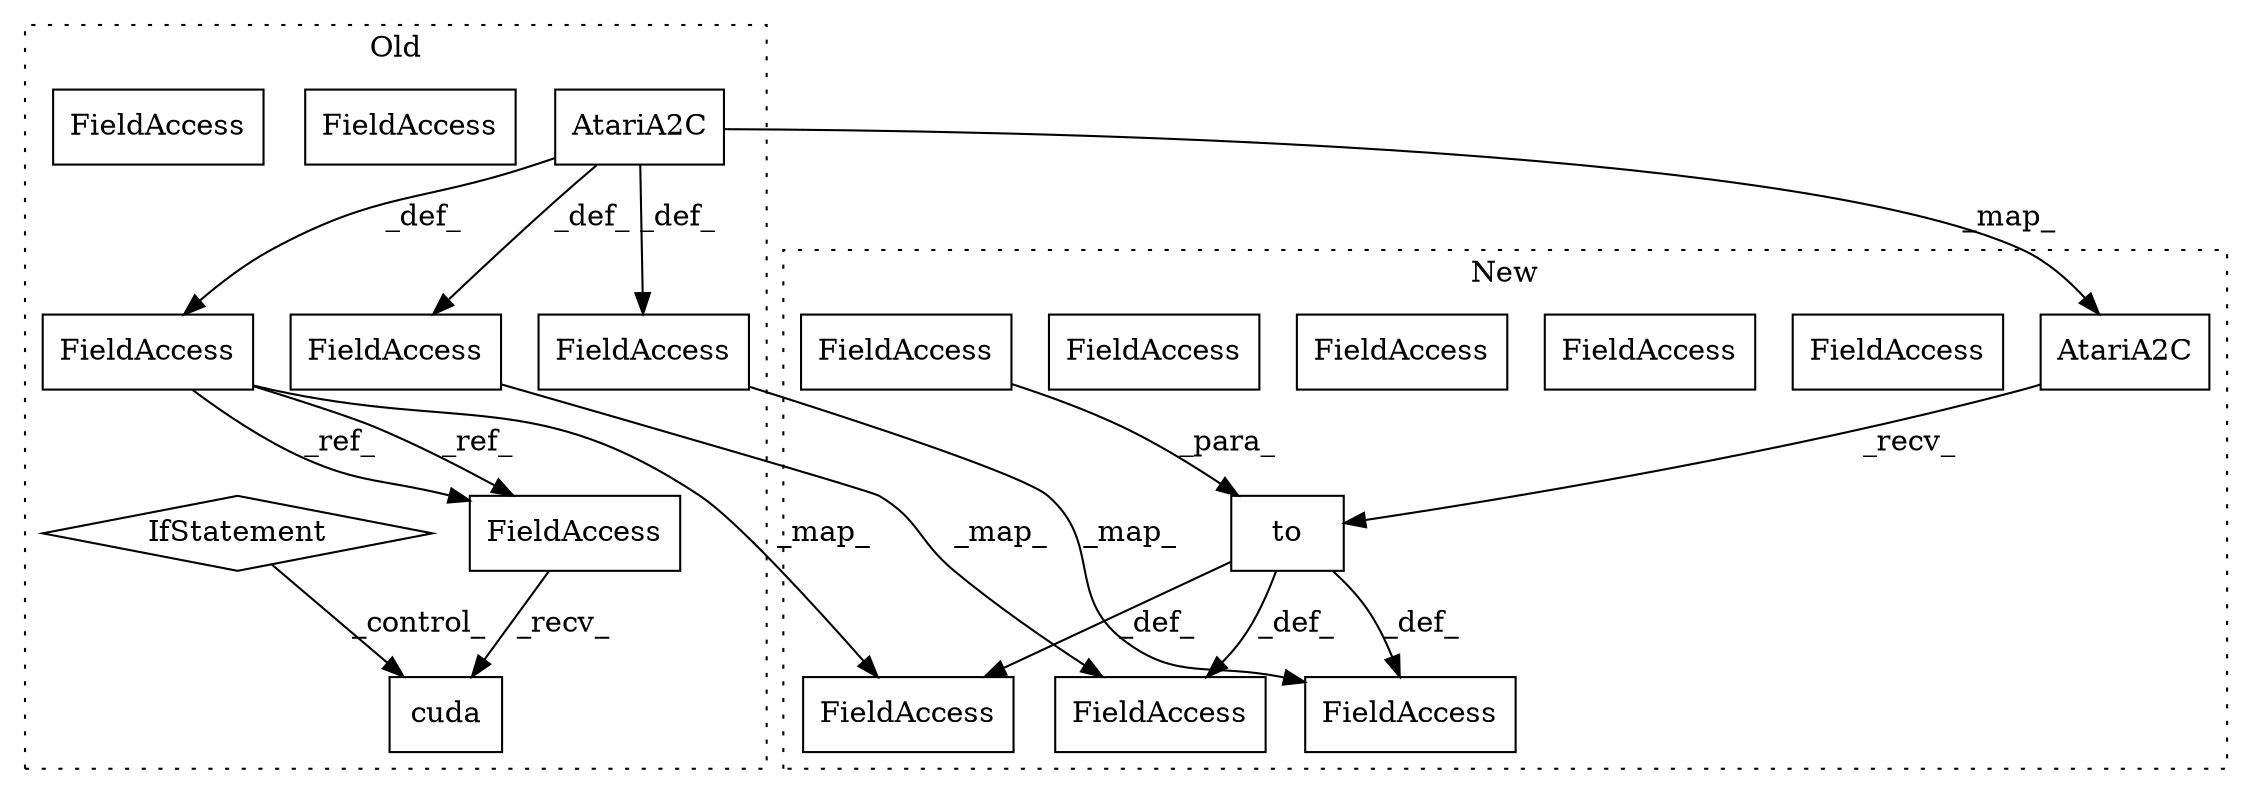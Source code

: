 digraph G {
subgraph cluster0 {
1 [label="AtariA2C" a="32" s="4183,4246" l="9,1" shape="box"];
3 [label="cuda" a="32" s="4284" l="6" shape="box"];
4 [label="IfStatement" a="25" s="4255,4268" l="4,2" shape="diamond"];
8 [label="FieldAccess" a="22" s="4280" l="3" shape="box"];
12 [label="FieldAccess" a="22" s="5851" l="18" shape="box"];
14 [label="FieldAccess" a="22" s="4475" l="9" shape="box"];
16 [label="FieldAccess" a="22" s="4179" l="3" shape="box"];
17 [label="FieldAccess" a="22" s="4367" l="4" shape="box"];
18 [label="FieldAccess" a="22" s="4280" l="3" shape="box"];
label = "Old";
style="dotted";
}
subgraph cluster1 {
2 [label="AtariA2C" a="32" s="3956,4019" l="9,1" shape="box"];
5 [label="to" a="32" s="4021,4030" l="3,1" shape="box"];
6 [label="FieldAccess" a="22" s="5161" l="6" shape="box"];
7 [label="FieldAccess" a="22" s="4024" l="6" shape="box"];
9 [label="FieldAccess" a="22" s="5096" l="6" shape="box"];
10 [label="FieldAccess" a="22" s="5033" l="6" shape="box"];
11 [label="FieldAccess" a="22" s="5407" l="18" shape="box"];
13 [label="FieldAccess" a="22" s="4205" l="9" shape="box"];
15 [label="FieldAccess" a="22" s="3952" l="3" shape="box"];
19 [label="FieldAccess" a="22" s="4024" l="6" shape="box"];
label = "New";
style="dotted";
}
1 -> 14 [label="_def_"];
1 -> 2 [label="_map_"];
1 -> 12 [label="_def_"];
1 -> 16 [label="_def_"];
2 -> 5 [label="_recv_"];
4 -> 3 [label="_control_"];
5 -> 11 [label="_def_"];
5 -> 15 [label="_def_"];
5 -> 13 [label="_def_"];
12 -> 11 [label="_map_"];
14 -> 13 [label="_map_"];
16 -> 18 [label="_ref_"];
16 -> 15 [label="_map_"];
16 -> 18 [label="_ref_"];
18 -> 3 [label="_recv_"];
19 -> 5 [label="_para_"];
}
